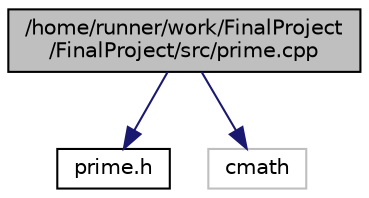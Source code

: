 digraph "/home/runner/work/FinalProject/FinalProject/src/prime.cpp"
{
 // LATEX_PDF_SIZE
  edge [fontname="Helvetica",fontsize="10",labelfontname="Helvetica",labelfontsize="10"];
  node [fontname="Helvetica",fontsize="10",shape=record];
  Node1 [label="/home/runner/work/FinalProject\l/FinalProject/src/prime.cpp",height=0.2,width=0.4,color="black", fillcolor="grey75", style="filled", fontcolor="black",tooltip="implementation of isPrime function"];
  Node1 -> Node2 [color="midnightblue",fontsize="10",style="solid",fontname="Helvetica"];
  Node2 [label="prime.h",height=0.2,width=0.4,color="black", fillcolor="white", style="filled",URL="$dd/d99/prime_8h_source.html",tooltip=" "];
  Node1 -> Node3 [color="midnightblue",fontsize="10",style="solid",fontname="Helvetica"];
  Node3 [label="cmath",height=0.2,width=0.4,color="grey75", fillcolor="white", style="filled",tooltip=" "];
}
